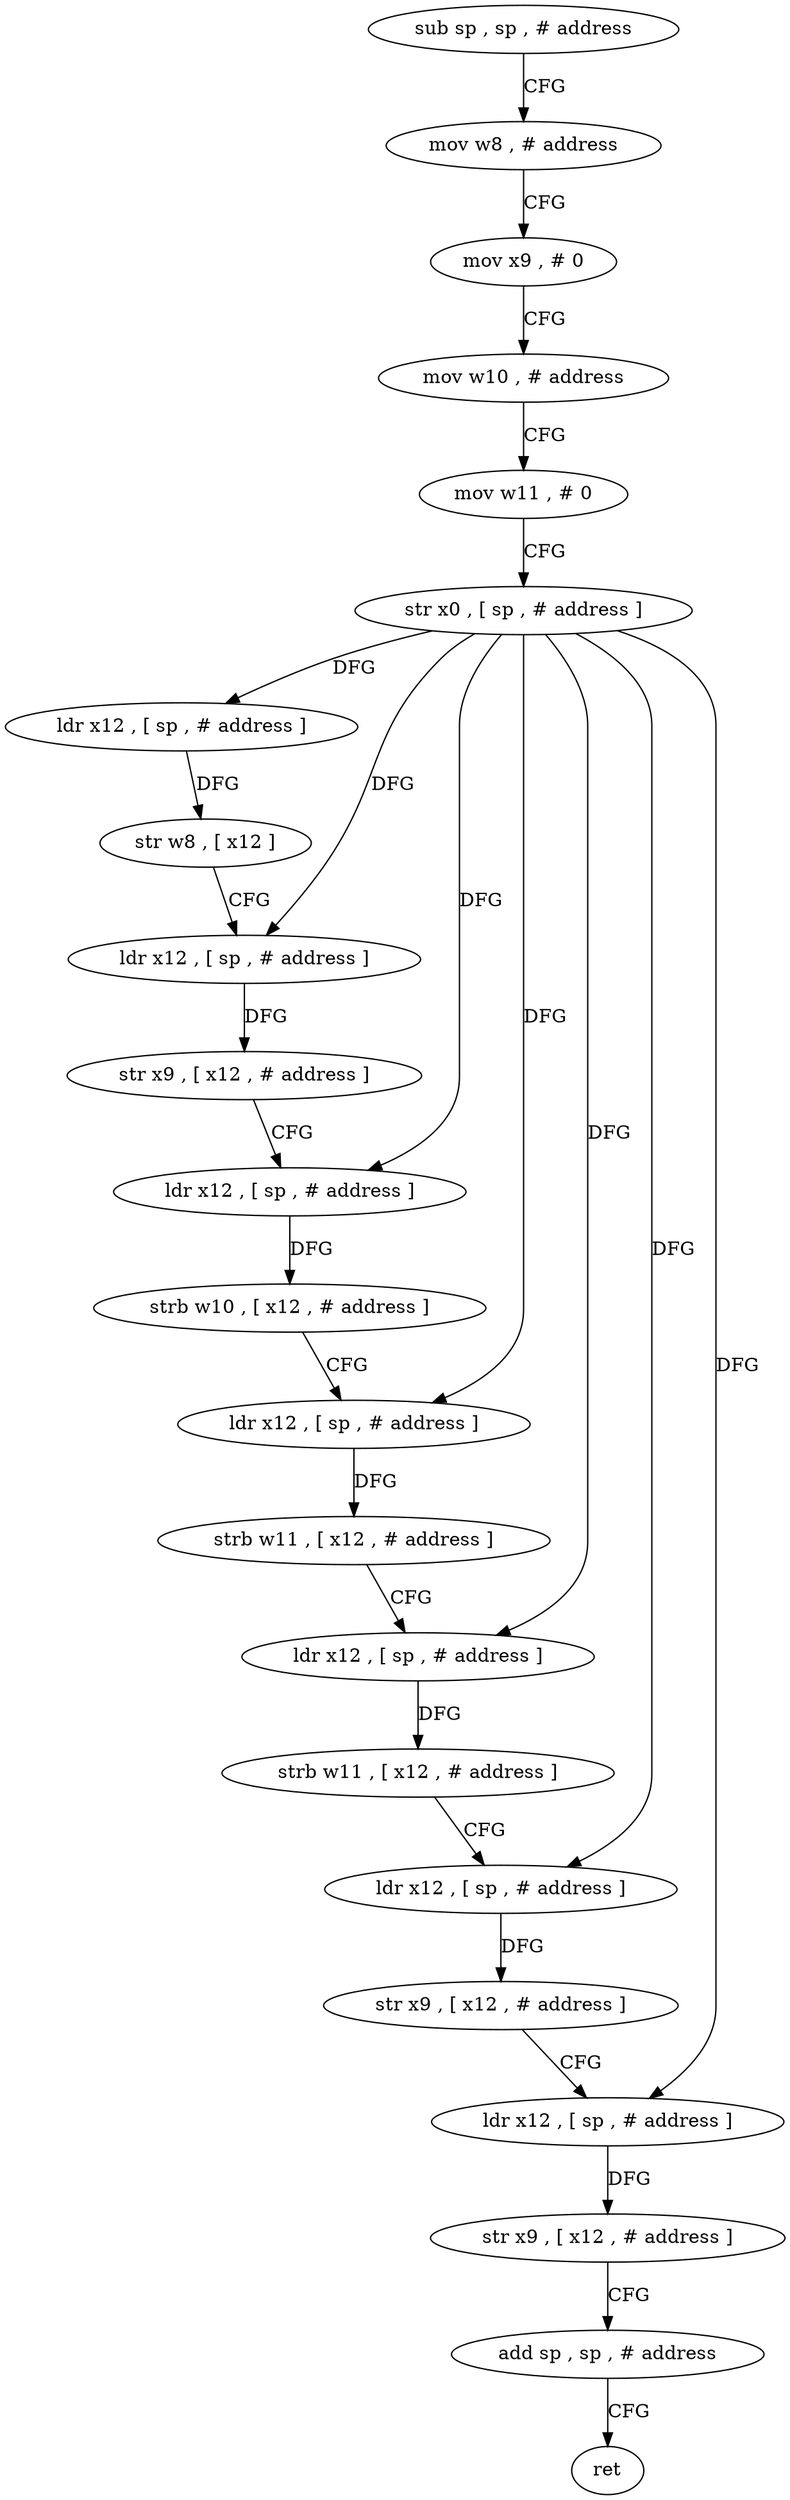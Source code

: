 digraph "func" {
"4204544" [label = "sub sp , sp , # address" ]
"4204548" [label = "mov w8 , # address" ]
"4204552" [label = "mov x9 , # 0" ]
"4204556" [label = "mov w10 , # address" ]
"4204560" [label = "mov w11 , # 0" ]
"4204564" [label = "str x0 , [ sp , # address ]" ]
"4204568" [label = "ldr x12 , [ sp , # address ]" ]
"4204572" [label = "str w8 , [ x12 ]" ]
"4204576" [label = "ldr x12 , [ sp , # address ]" ]
"4204580" [label = "str x9 , [ x12 , # address ]" ]
"4204584" [label = "ldr x12 , [ sp , # address ]" ]
"4204588" [label = "strb w10 , [ x12 , # address ]" ]
"4204592" [label = "ldr x12 , [ sp , # address ]" ]
"4204596" [label = "strb w11 , [ x12 , # address ]" ]
"4204600" [label = "ldr x12 , [ sp , # address ]" ]
"4204604" [label = "strb w11 , [ x12 , # address ]" ]
"4204608" [label = "ldr x12 , [ sp , # address ]" ]
"4204612" [label = "str x9 , [ x12 , # address ]" ]
"4204616" [label = "ldr x12 , [ sp , # address ]" ]
"4204620" [label = "str x9 , [ x12 , # address ]" ]
"4204624" [label = "add sp , sp , # address" ]
"4204628" [label = "ret" ]
"4204544" -> "4204548" [ label = "CFG" ]
"4204548" -> "4204552" [ label = "CFG" ]
"4204552" -> "4204556" [ label = "CFG" ]
"4204556" -> "4204560" [ label = "CFG" ]
"4204560" -> "4204564" [ label = "CFG" ]
"4204564" -> "4204568" [ label = "DFG" ]
"4204564" -> "4204576" [ label = "DFG" ]
"4204564" -> "4204584" [ label = "DFG" ]
"4204564" -> "4204592" [ label = "DFG" ]
"4204564" -> "4204600" [ label = "DFG" ]
"4204564" -> "4204608" [ label = "DFG" ]
"4204564" -> "4204616" [ label = "DFG" ]
"4204568" -> "4204572" [ label = "DFG" ]
"4204572" -> "4204576" [ label = "CFG" ]
"4204576" -> "4204580" [ label = "DFG" ]
"4204580" -> "4204584" [ label = "CFG" ]
"4204584" -> "4204588" [ label = "DFG" ]
"4204588" -> "4204592" [ label = "CFG" ]
"4204592" -> "4204596" [ label = "DFG" ]
"4204596" -> "4204600" [ label = "CFG" ]
"4204600" -> "4204604" [ label = "DFG" ]
"4204604" -> "4204608" [ label = "CFG" ]
"4204608" -> "4204612" [ label = "DFG" ]
"4204612" -> "4204616" [ label = "CFG" ]
"4204616" -> "4204620" [ label = "DFG" ]
"4204620" -> "4204624" [ label = "CFG" ]
"4204624" -> "4204628" [ label = "CFG" ]
}
